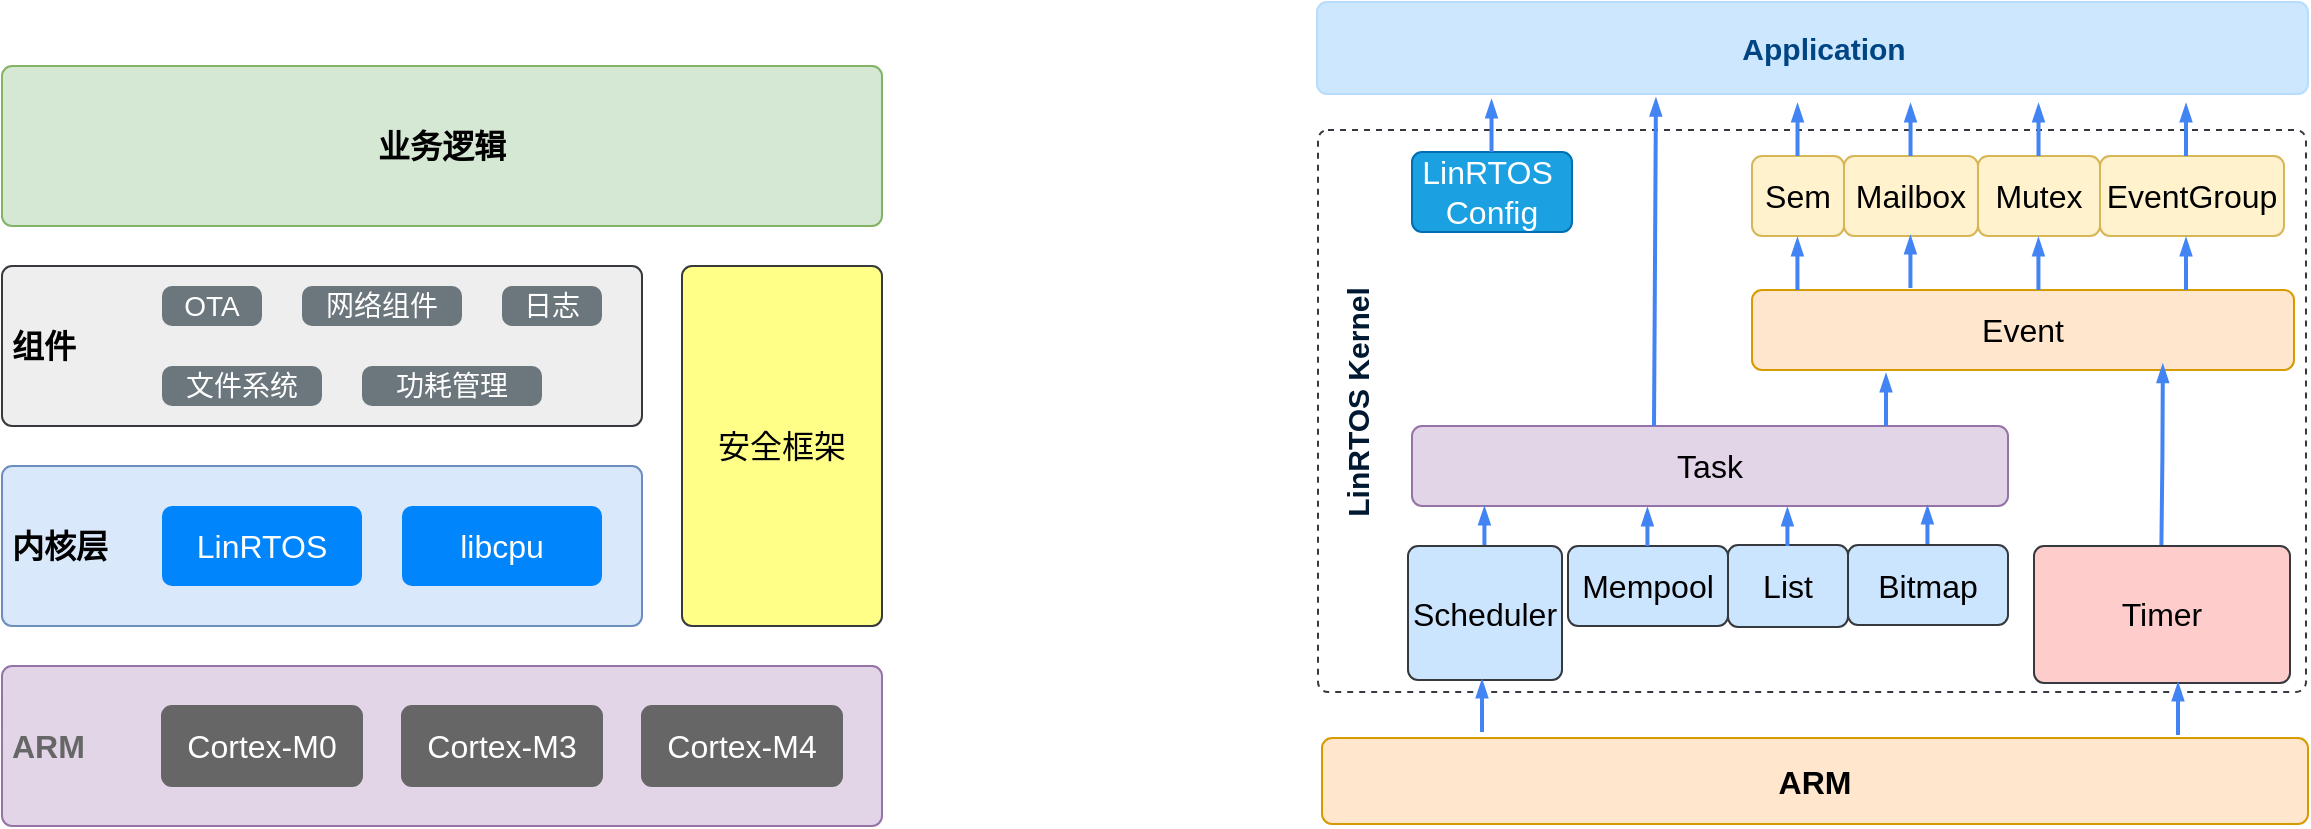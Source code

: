 <mxfile version="16.4.7" type="github">
  <diagram id="jBWRJJ74-NsUcopFF3-W" name="第 1 页">
    <mxGraphModel dx="981" dy="532" grid="0" gridSize="10" guides="1" tooltips="1" connect="1" arrows="1" fold="1" page="0" pageScale="1" pageWidth="850" pageHeight="1100" math="0" shadow="0">
      <root>
        <mxCell id="0" />
        <mxCell id="1" parent="0" />
        <mxCell id="3vBUMYRX011UeejNerha-43" value="" style="html=1;shadow=0;dashed=1;shape=mxgraph.bootstrap.rrect;rSize=5;strokeColor=#343A40;strokeWidth=1;fillColor=none;fontColor=#343A40;whiteSpace=wrap;align=center;verticalAlign=middle;spacingLeft=0;fontStyle=0;fontSize=16;spacing=5;" vertex="1" parent="1">
          <mxGeometry x="738" y="92" width="494" height="281" as="geometry" />
        </mxCell>
        <mxCell id="3vBUMYRX011UeejNerha-2" value="&lt;b&gt;&lt;font color=&quot;#666666&quot;&gt;ARM&amp;nbsp;&lt;/font&gt;&lt;/b&gt;" style="html=1;shadow=0;dashed=0;shape=mxgraph.bootstrap.rrect;rSize=5;strokeColor=#9673a6;strokeWidth=1;fillColor=#e1d5e7;whiteSpace=wrap;align=left;verticalAlign=middle;spacingLeft=0;fontStyle=0;fontSize=16;spacing=5;" vertex="1" parent="1">
          <mxGeometry x="80" y="360" width="440" height="80" as="geometry" />
        </mxCell>
        <mxCell id="3vBUMYRX011UeejNerha-5" value="Cortex-M3" style="html=1;shadow=0;dashed=0;shape=mxgraph.bootstrap.rrect;rSize=5;strokeColor=#666666;strokeWidth=1;fillColor=#666666;fontColor=#FFFFFF;whiteSpace=wrap;align=center;verticalAlign=middle;spacingLeft=0;fontStyle=0;fontSize=16;spacing=5;" vertex="1" parent="1">
          <mxGeometry x="280" y="380" width="100" height="40" as="geometry" />
        </mxCell>
        <mxCell id="3vBUMYRX011UeejNerha-6" value="Cortex-M4" style="html=1;shadow=0;dashed=0;shape=mxgraph.bootstrap.rrect;rSize=5;strokeColor=#666666;strokeWidth=1;fillColor=#666666;fontColor=#FFFFFF;whiteSpace=wrap;align=center;verticalAlign=middle;spacingLeft=0;fontStyle=0;fontSize=16;spacing=5;" vertex="1" parent="1">
          <mxGeometry x="400" y="380" width="100" height="40" as="geometry" />
        </mxCell>
        <mxCell id="3vBUMYRX011UeejNerha-9" value="Cortex-M0" style="html=1;shadow=0;dashed=0;shape=mxgraph.bootstrap.rrect;rSize=5;strokeColor=#666666;strokeWidth=1;fillColor=#666666;fontColor=#FFFFFF;whiteSpace=wrap;align=center;verticalAlign=middle;spacingLeft=0;fontStyle=0;fontSize=16;spacing=5;" vertex="1" parent="1">
          <mxGeometry x="160" y="380" width="100" height="40" as="geometry" />
        </mxCell>
        <mxCell id="3vBUMYRX011UeejNerha-12" value="&lt;b&gt;内核层&lt;/b&gt;" style="html=1;shadow=0;dashed=0;shape=mxgraph.bootstrap.rrect;rSize=5;strokeColor=#6c8ebf;strokeWidth=1;fillColor=#dae8fc;whiteSpace=wrap;align=left;verticalAlign=middle;spacingLeft=0;fontStyle=0;fontSize=16;spacing=5;" vertex="1" parent="1">
          <mxGeometry x="80" y="260" width="320" height="80" as="geometry" />
        </mxCell>
        <mxCell id="3vBUMYRX011UeejNerha-14" value="LinRTOS" style="html=1;shadow=0;dashed=0;shape=mxgraph.bootstrap.rrect;rSize=5;strokeColor=none;strokeWidth=1;fillColor=#0085FC;fontColor=#FFFFFF;whiteSpace=wrap;align=center;verticalAlign=middle;spacingLeft=0;fontStyle=0;fontSize=16;spacing=5;" vertex="1" parent="1">
          <mxGeometry x="160" y="280" width="100" height="40" as="geometry" />
        </mxCell>
        <mxCell id="3vBUMYRX011UeejNerha-15" value="libcpu" style="html=1;shadow=0;dashed=0;shape=mxgraph.bootstrap.rrect;rSize=5;strokeColor=none;strokeWidth=1;fillColor=#0085FC;fontColor=#FFFFFF;whiteSpace=wrap;align=center;verticalAlign=middle;spacingLeft=0;fontStyle=0;fontSize=16;spacing=5;" vertex="1" parent="1">
          <mxGeometry x="280" y="280" width="100" height="40" as="geometry" />
        </mxCell>
        <mxCell id="3vBUMYRX011UeejNerha-16" value="安全框架" style="html=1;shadow=0;dashed=0;shape=mxgraph.bootstrap.rrect;rSize=5;strokeColor=#36393d;strokeWidth=1;fillColor=#ffff88;whiteSpace=wrap;align=center;verticalAlign=middle;spacingLeft=0;fontStyle=0;fontSize=16;spacing=5;" vertex="1" parent="1">
          <mxGeometry x="420" y="160" width="100" height="180" as="geometry" />
        </mxCell>
        <mxCell id="3vBUMYRX011UeejNerha-18" value="&lt;b&gt;组件&lt;/b&gt;" style="html=1;shadow=0;dashed=0;shape=mxgraph.bootstrap.rrect;rSize=5;strokeColor=#36393d;strokeWidth=1;fillColor=#eeeeee;whiteSpace=wrap;align=left;verticalAlign=middle;spacingLeft=0;fontStyle=0;fontSize=16;spacing=5;" vertex="1" parent="1">
          <mxGeometry x="80" y="160" width="320" height="80" as="geometry" />
        </mxCell>
        <mxCell id="3vBUMYRX011UeejNerha-20" value="OTA" style="html=1;shadow=0;dashed=0;shape=mxgraph.bootstrap.rrect;rSize=5;strokeColor=none;strokeWidth=1;fillColor=#6C767D;fontColor=#FFFFFF;whiteSpace=wrap;align=center;verticalAlign=middle;spacingLeft=0;fontStyle=0;fontSize=14;spacing=5;" vertex="1" parent="1">
          <mxGeometry x="160" y="170" width="50" height="20" as="geometry" />
        </mxCell>
        <mxCell id="3vBUMYRX011UeejNerha-22" value="文件系统" style="html=1;shadow=0;dashed=0;shape=mxgraph.bootstrap.rrect;rSize=5;strokeColor=none;strokeWidth=1;fillColor=#6C767D;fontColor=#FFFFFF;whiteSpace=wrap;align=center;verticalAlign=middle;spacingLeft=0;fontStyle=0;fontSize=14;spacing=5;" vertex="1" parent="1">
          <mxGeometry x="160" y="210" width="80" height="20" as="geometry" />
        </mxCell>
        <mxCell id="3vBUMYRX011UeejNerha-23" value="网络组件" style="html=1;shadow=0;dashed=0;shape=mxgraph.bootstrap.rrect;rSize=5;strokeColor=none;strokeWidth=1;fillColor=#6C767D;fontColor=#FFFFFF;whiteSpace=wrap;align=center;verticalAlign=middle;spacingLeft=0;fontStyle=0;fontSize=14;spacing=5;" vertex="1" parent="1">
          <mxGeometry x="230" y="170" width="80" height="20" as="geometry" />
        </mxCell>
        <mxCell id="3vBUMYRX011UeejNerha-24" value="功耗管理" style="html=1;shadow=0;dashed=0;shape=mxgraph.bootstrap.rrect;rSize=5;strokeColor=none;strokeWidth=1;fillColor=#6C767D;fontColor=#FFFFFF;whiteSpace=wrap;align=center;verticalAlign=middle;spacingLeft=0;fontStyle=0;fontSize=14;spacing=5;" vertex="1" parent="1">
          <mxGeometry x="260" y="210" width="90" height="20" as="geometry" />
        </mxCell>
        <mxCell id="3vBUMYRX011UeejNerha-25" value="&lt;b&gt;业务逻辑&lt;/b&gt;" style="html=1;shadow=0;dashed=0;shape=mxgraph.bootstrap.rrect;rSize=5;strokeColor=#82b366;strokeWidth=1;fillColor=#d5e8d4;whiteSpace=wrap;align=center;verticalAlign=middle;spacingLeft=0;fontStyle=0;fontSize=16;spacing=5;" vertex="1" parent="1">
          <mxGeometry x="80" y="60" width="440" height="80" as="geometry" />
        </mxCell>
        <mxCell id="3vBUMYRX011UeejNerha-26" value="日志" style="html=1;shadow=0;dashed=0;shape=mxgraph.bootstrap.rrect;rSize=5;strokeColor=none;strokeWidth=1;fillColor=#6C767D;fontColor=#FFFFFF;whiteSpace=wrap;align=center;verticalAlign=middle;spacingLeft=0;fontStyle=0;fontSize=14;spacing=5;" vertex="1" parent="1">
          <mxGeometry x="330" y="170" width="50" height="20" as="geometry" />
        </mxCell>
        <mxCell id="3vBUMYRX011UeejNerha-27" value="List" style="html=1;shadow=0;dashed=0;shape=mxgraph.bootstrap.rrect;rSize=5;strokeColor=#36393d;strokeWidth=1;fillColor=#cce5ff;whiteSpace=wrap;align=center;verticalAlign=middle;spacingLeft=0;fontStyle=0;fontSize=16;spacing=5;" vertex="1" parent="1">
          <mxGeometry x="943" y="299.5" width="60" height="41" as="geometry" />
        </mxCell>
        <mxCell id="3vBUMYRX011UeejNerha-28" value="Task" style="html=1;shadow=0;dashed=0;shape=mxgraph.bootstrap.rrect;rSize=5;strokeColor=#9673a6;strokeWidth=1;fillColor=#e1d5e7;whiteSpace=wrap;align=center;verticalAlign=middle;spacingLeft=0;fontStyle=0;fontSize=16;spacing=5;" vertex="1" parent="1">
          <mxGeometry x="785" y="240" width="298" height="40" as="geometry" />
        </mxCell>
        <mxCell id="3vBUMYRX011UeejNerha-29" value="Bitmap" style="html=1;shadow=0;dashed=0;shape=mxgraph.bootstrap.rrect;rSize=5;strokeColor=#36393d;strokeWidth=1;fillColor=#cce5ff;whiteSpace=wrap;align=center;verticalAlign=middle;spacingLeft=0;fontStyle=0;fontSize=16;spacing=5;" vertex="1" parent="1">
          <mxGeometry x="1003" y="299.5" width="80" height="40" as="geometry" />
        </mxCell>
        <mxCell id="3vBUMYRX011UeejNerha-30" value="Timer" style="html=1;shadow=0;dashed=0;shape=mxgraph.bootstrap.rrect;rSize=5;strokeColor=#36393d;strokeWidth=1;fillColor=#ffcccc;whiteSpace=wrap;align=center;verticalAlign=middle;spacingLeft=0;fontStyle=0;fontSize=16;spacing=5;" vertex="1" parent="1">
          <mxGeometry x="1096" y="300" width="128" height="68.5" as="geometry" />
        </mxCell>
        <mxCell id="3vBUMYRX011UeejNerha-32" value="Event" style="html=1;shadow=0;dashed=0;shape=mxgraph.bootstrap.rrect;rSize=5;strokeColor=#d79b00;strokeWidth=1;fillColor=#ffe6cc;whiteSpace=wrap;align=center;verticalAlign=middle;spacingLeft=0;fontStyle=0;fontSize=16;spacing=5;" vertex="1" parent="1">
          <mxGeometry x="955" y="172" width="271" height="40" as="geometry" />
        </mxCell>
        <mxCell id="3vBUMYRX011UeejNerha-33" value="&lt;b&gt;ARM&lt;/b&gt;" style="html=1;shadow=0;dashed=0;shape=mxgraph.bootstrap.rrect;rSize=5;strokeColor=#d79b00;strokeWidth=1;fillColor=#ffe6cc;whiteSpace=wrap;align=center;verticalAlign=middle;spacingLeft=0;fontStyle=0;fontSize=16;spacing=5;" vertex="1" parent="1">
          <mxGeometry x="740" y="396" width="493" height="43" as="geometry" />
        </mxCell>
        <mxCell id="3vBUMYRX011UeejNerha-34" value="Scheduler" style="html=1;shadow=0;dashed=0;shape=mxgraph.bootstrap.rrect;rSize=5;strokeColor=#36393d;strokeWidth=1;fillColor=#cce5ff;whiteSpace=wrap;align=center;verticalAlign=middle;spacingLeft=0;fontStyle=0;fontSize=16;spacing=5;" vertex="1" parent="1">
          <mxGeometry x="783" y="300" width="77" height="67" as="geometry" />
        </mxCell>
        <mxCell id="3vBUMYRX011UeejNerha-35" value="Sem" style="html=1;shadow=0;dashed=0;shape=mxgraph.bootstrap.rrect;rSize=5;strokeColor=#d6b656;strokeWidth=1;fillColor=#fff2cc;whiteSpace=wrap;align=center;verticalAlign=middle;spacingLeft=0;fontStyle=0;fontSize=16;spacing=5;" vertex="1" parent="1">
          <mxGeometry x="955" y="105" width="46" height="40" as="geometry" />
        </mxCell>
        <mxCell id="3vBUMYRX011UeejNerha-36" value="Mailbox" style="html=1;shadow=0;dashed=0;shape=mxgraph.bootstrap.rrect;rSize=5;strokeColor=#d6b656;strokeWidth=1;fillColor=#fff2cc;whiteSpace=wrap;align=center;verticalAlign=middle;spacingLeft=0;fontStyle=0;fontSize=16;spacing=5;" vertex="1" parent="1">
          <mxGeometry x="1001" y="105" width="67" height="40" as="geometry" />
        </mxCell>
        <mxCell id="3vBUMYRX011UeejNerha-37" value="Mutex" style="html=1;shadow=0;dashed=0;shape=mxgraph.bootstrap.rrect;rSize=5;strokeColor=#d6b656;strokeWidth=1;fillColor=#fff2cc;whiteSpace=wrap;align=center;verticalAlign=middle;spacingLeft=0;fontStyle=0;fontSize=16;spacing=5;" vertex="1" parent="1">
          <mxGeometry x="1068" y="105" width="61" height="40" as="geometry" />
        </mxCell>
        <mxCell id="3vBUMYRX011UeejNerha-38" value="EventGroup" style="html=1;shadow=0;dashed=0;shape=mxgraph.bootstrap.rrect;rSize=5;strokeColor=#d6b656;strokeWidth=1;fillColor=#fff2cc;whiteSpace=wrap;align=center;verticalAlign=middle;spacingLeft=0;fontStyle=0;fontSize=16;spacing=5;" vertex="1" parent="1">
          <mxGeometry x="1129" y="105" width="92" height="40" as="geometry" />
        </mxCell>
        <mxCell id="3vBUMYRX011UeejNerha-40" value="Mempool" style="html=1;shadow=0;dashed=0;shape=mxgraph.bootstrap.rrect;rSize=5;strokeColor=#36393d;strokeWidth=1;fillColor=#cce5ff;whiteSpace=wrap;align=center;verticalAlign=middle;spacingLeft=0;fontStyle=0;fontSize=16;spacing=5;" vertex="1" parent="1">
          <mxGeometry x="863" y="300" width="80" height="40" as="geometry" />
        </mxCell>
        <mxCell id="3vBUMYRX011UeejNerha-42" value="&lt;b&gt;&lt;font style=&quot;font-size: 15px&quot;&gt;Application&lt;/font&gt;&lt;/b&gt;" style="html=1;shadow=0;dashed=0;shape=mxgraph.bootstrap.rrect;rSize=5;strokeColor=#B8DCFE;strokeWidth=1;fillColor=#CCE7FE;fontColor=#004583;whiteSpace=wrap;align=center;verticalAlign=middle;spacingLeft=10;" vertex="1" parent="1">
          <mxGeometry x="737.5" y="28" width="495.5" height="46" as="geometry" />
        </mxCell>
        <mxCell id="3vBUMYRX011UeejNerha-44" value="LinRTOS&amp;nbsp;&lt;br&gt;Config" style="html=1;shadow=0;dashed=0;shape=mxgraph.bootstrap.rrect;rSize=5;strokeColor=#006EAF;strokeWidth=1;fillColor=#1ba1e2;fontColor=#ffffff;whiteSpace=wrap;align=center;verticalAlign=middle;spacingLeft=0;fontStyle=0;fontSize=16;spacing=5;" vertex="1" parent="1">
          <mxGeometry x="785" y="103" width="80" height="40" as="geometry" />
        </mxCell>
        <mxCell id="3vBUMYRX011UeejNerha-45" value="&lt;b&gt;&lt;font color=&quot;#001933&quot;&gt;LinRTOS Kernel&lt;/font&gt;&lt;/b&gt;" style="text;html=1;align=center;verticalAlign=middle;resizable=0;points=[];autosize=1;strokeColor=none;fillColor=none;fontSize=15;fontColor=#666666;rotation=-90;" vertex="1" parent="1">
          <mxGeometry x="695" y="218" width="125" height="22" as="geometry" />
        </mxCell>
        <mxCell id="3vBUMYRX011UeejNerha-47" value="" style="edgeStyle=orthogonalEdgeStyle;fontSize=12;html=1;endArrow=blockThin;endFill=1;rounded=0;strokeWidth=2;endSize=4;startSize=4;dashed=0;strokeColor=#4284F3;fontColor=#001933;" edge="1" parent="1">
          <mxGeometry width="100" relative="1" as="geometry">
            <mxPoint x="1172" y="105" as="sourcePoint" />
            <mxPoint x="1172" y="79" as="targetPoint" />
          </mxGeometry>
        </mxCell>
        <mxCell id="3vBUMYRX011UeejNerha-48" value="" style="edgeStyle=orthogonalEdgeStyle;fontSize=12;html=1;endArrow=blockThin;endFill=1;rounded=0;strokeWidth=2;endSize=4;startSize=4;dashed=0;strokeColor=#4284F3;fontColor=#001933;" edge="1" parent="1">
          <mxGeometry width="100" relative="1" as="geometry">
            <mxPoint x="824.76" y="103" as="sourcePoint" />
            <mxPoint x="824.76" y="77" as="targetPoint" />
          </mxGeometry>
        </mxCell>
        <mxCell id="3vBUMYRX011UeejNerha-49" value="" style="edgeStyle=orthogonalEdgeStyle;fontSize=12;html=1;endArrow=blockThin;endFill=1;rounded=0;strokeWidth=2;endSize=4;startSize=4;dashed=0;strokeColor=#4284F3;fontColor=#001933;" edge="1" parent="1">
          <mxGeometry width="100" relative="1" as="geometry">
            <mxPoint x="977.76" y="105" as="sourcePoint" />
            <mxPoint x="977.76" y="79" as="targetPoint" />
          </mxGeometry>
        </mxCell>
        <mxCell id="3vBUMYRX011UeejNerha-50" value="" style="edgeStyle=orthogonalEdgeStyle;fontSize=12;html=1;endArrow=blockThin;endFill=1;rounded=0;strokeWidth=2;endSize=4;startSize=4;dashed=0;strokeColor=#4284F3;fontColor=#001933;" edge="1" parent="1">
          <mxGeometry width="100" relative="1" as="geometry">
            <mxPoint x="1098.26" y="105" as="sourcePoint" />
            <mxPoint x="1098.26" y="79" as="targetPoint" />
          </mxGeometry>
        </mxCell>
        <mxCell id="3vBUMYRX011UeejNerha-51" value="" style="edgeStyle=orthogonalEdgeStyle;fontSize=12;html=1;endArrow=blockThin;endFill=1;rounded=0;strokeWidth=2;endSize=4;startSize=4;dashed=0;strokeColor=#4284F3;fontColor=#001933;" edge="1" parent="1">
          <mxGeometry width="100" relative="1" as="geometry">
            <mxPoint x="1034.26" y="105" as="sourcePoint" />
            <mxPoint x="1034.26" y="79" as="targetPoint" />
          </mxGeometry>
        </mxCell>
        <mxCell id="3vBUMYRX011UeejNerha-56" value="" style="edgeStyle=orthogonalEdgeStyle;fontSize=12;html=1;endArrow=blockThin;endFill=1;rounded=0;strokeWidth=2;endSize=4;startSize=4;dashed=0;strokeColor=#4284F3;fontColor=#001933;entryX=0.342;entryY=1.047;entryDx=0;entryDy=0;entryPerimeter=0;" edge="1" parent="1" target="3vBUMYRX011UeejNerha-42">
          <mxGeometry width="100" relative="1" as="geometry">
            <mxPoint x="906" y="240" as="sourcePoint" />
            <mxPoint x="906" y="214" as="targetPoint" />
          </mxGeometry>
        </mxCell>
        <mxCell id="3vBUMYRX011UeejNerha-57" value="" style="edgeStyle=orthogonalEdgeStyle;fontSize=12;html=1;endArrow=blockThin;endFill=1;rounded=0;strokeWidth=2;endSize=4;startSize=4;dashed=0;strokeColor=#4284F3;fontColor=#001933;" edge="1" parent="1">
          <mxGeometry width="100" relative="1" as="geometry">
            <mxPoint x="1172" y="172" as="sourcePoint" />
            <mxPoint x="1172" y="146" as="targetPoint" />
          </mxGeometry>
        </mxCell>
        <mxCell id="3vBUMYRX011UeejNerha-58" value="" style="edgeStyle=orthogonalEdgeStyle;fontSize=12;html=1;endArrow=blockThin;endFill=1;rounded=0;strokeWidth=2;endSize=4;startSize=4;dashed=0;strokeColor=#4284F3;fontColor=#001933;" edge="1" parent="1">
          <mxGeometry width="100" relative="1" as="geometry">
            <mxPoint x="1098.21" y="172" as="sourcePoint" />
            <mxPoint x="1098.21" y="146" as="targetPoint" />
          </mxGeometry>
        </mxCell>
        <mxCell id="3vBUMYRX011UeejNerha-59" value="" style="edgeStyle=orthogonalEdgeStyle;fontSize=12;html=1;endArrow=blockThin;endFill=1;rounded=0;strokeWidth=2;endSize=4;startSize=4;dashed=0;strokeColor=#4284F3;fontColor=#001933;" edge="1" parent="1">
          <mxGeometry width="100" relative="1" as="geometry">
            <mxPoint x="1034.21" y="171" as="sourcePoint" />
            <mxPoint x="1034.21" y="145" as="targetPoint" />
          </mxGeometry>
        </mxCell>
        <mxCell id="3vBUMYRX011UeejNerha-60" value="" style="edgeStyle=orthogonalEdgeStyle;fontSize=12;html=1;endArrow=blockThin;endFill=1;rounded=0;strokeWidth=2;endSize=4;startSize=4;dashed=0;strokeColor=#4284F3;fontColor=#001933;" edge="1" parent="1">
          <mxGeometry width="100" relative="1" as="geometry">
            <mxPoint x="977.71" y="172" as="sourcePoint" />
            <mxPoint x="977.71" y="146" as="targetPoint" />
          </mxGeometry>
        </mxCell>
        <mxCell id="3vBUMYRX011UeejNerha-61" value="" style="edgeStyle=orthogonalEdgeStyle;fontSize=12;html=1;endArrow=blockThin;endFill=1;rounded=0;strokeWidth=2;endSize=4;startSize=4;dashed=0;strokeColor=#4284F3;fontColor=#001933;" edge="1" parent="1">
          <mxGeometry width="100" relative="1" as="geometry">
            <mxPoint x="1022" y="240" as="sourcePoint" />
            <mxPoint x="1022" y="214" as="targetPoint" />
          </mxGeometry>
        </mxCell>
        <mxCell id="3vBUMYRX011UeejNerha-62" value="" style="edgeStyle=orthogonalEdgeStyle;fontSize=12;html=1;endArrow=blockThin;endFill=1;rounded=0;strokeWidth=2;endSize=4;startSize=4;dashed=0;strokeColor=#4284F3;fontColor=#001933;" edge="1" parent="1">
          <mxGeometry width="100" relative="1" as="geometry">
            <mxPoint x="821.21" y="299.5" as="sourcePoint" />
            <mxPoint x="821.21" y="280.5" as="targetPoint" />
          </mxGeometry>
        </mxCell>
        <mxCell id="3vBUMYRX011UeejNerha-63" value="" style="edgeStyle=orthogonalEdgeStyle;fontSize=12;html=1;endArrow=blockThin;endFill=1;rounded=0;strokeWidth=2;endSize=4;startSize=4;dashed=0;strokeColor=#4284F3;fontColor=#001933;entryX=0.758;entryY=0.934;entryDx=0;entryDy=0;entryPerimeter=0;" edge="1" parent="1" target="3vBUMYRX011UeejNerha-32">
          <mxGeometry width="100" relative="1" as="geometry">
            <mxPoint x="1159.71" y="299.5" as="sourcePoint" />
            <mxPoint x="1159.71" y="273.5" as="targetPoint" />
          </mxGeometry>
        </mxCell>
        <mxCell id="3vBUMYRX011UeejNerha-64" value="" style="edgeStyle=orthogonalEdgeStyle;fontSize=12;html=1;endArrow=blockThin;endFill=1;rounded=0;strokeWidth=2;endSize=4;startSize=4;dashed=0;strokeColor=#4284F3;fontColor=#001933;" edge="1" parent="1">
          <mxGeometry width="100" relative="1" as="geometry">
            <mxPoint x="1168" y="394.5" as="sourcePoint" />
            <mxPoint x="1168" y="368.5" as="targetPoint" />
          </mxGeometry>
        </mxCell>
        <mxCell id="3vBUMYRX011UeejNerha-65" value="" style="edgeStyle=orthogonalEdgeStyle;fontSize=12;html=1;endArrow=blockThin;endFill=1;rounded=0;strokeWidth=2;endSize=4;startSize=4;dashed=0;strokeColor=#4284F3;fontColor=#001933;" edge="1" parent="1">
          <mxGeometry width="100" relative="1" as="geometry">
            <mxPoint x="820" y="393" as="sourcePoint" />
            <mxPoint x="820" y="367" as="targetPoint" />
          </mxGeometry>
        </mxCell>
        <mxCell id="3vBUMYRX011UeejNerha-67" value="" style="edgeStyle=orthogonalEdgeStyle;fontSize=12;html=1;endArrow=blockThin;endFill=1;rounded=0;strokeWidth=2;endSize=4;startSize=4;dashed=0;strokeColor=#4284F3;fontColor=#001933;" edge="1" parent="1">
          <mxGeometry width="100" relative="1" as="geometry">
            <mxPoint x="902.71" y="300" as="sourcePoint" />
            <mxPoint x="902.71" y="281" as="targetPoint" />
          </mxGeometry>
        </mxCell>
        <mxCell id="3vBUMYRX011UeejNerha-68" value="" style="edgeStyle=orthogonalEdgeStyle;fontSize=12;html=1;endArrow=blockThin;endFill=1;rounded=0;strokeWidth=2;endSize=4;startSize=4;dashed=0;strokeColor=#4284F3;fontColor=#001933;" edge="1" parent="1">
          <mxGeometry width="100" relative="1" as="geometry">
            <mxPoint x="972.71" y="300" as="sourcePoint" />
            <mxPoint x="972.71" y="281" as="targetPoint" />
          </mxGeometry>
        </mxCell>
        <mxCell id="3vBUMYRX011UeejNerha-69" value="" style="edgeStyle=orthogonalEdgeStyle;fontSize=12;html=1;endArrow=blockThin;endFill=1;rounded=0;strokeWidth=2;endSize=4;startSize=4;dashed=0;strokeColor=#4284F3;fontColor=#001933;" edge="1" parent="1">
          <mxGeometry width="100" relative="1" as="geometry">
            <mxPoint x="1042.71" y="299" as="sourcePoint" />
            <mxPoint x="1042.71" y="280" as="targetPoint" />
          </mxGeometry>
        </mxCell>
      </root>
    </mxGraphModel>
  </diagram>
</mxfile>
